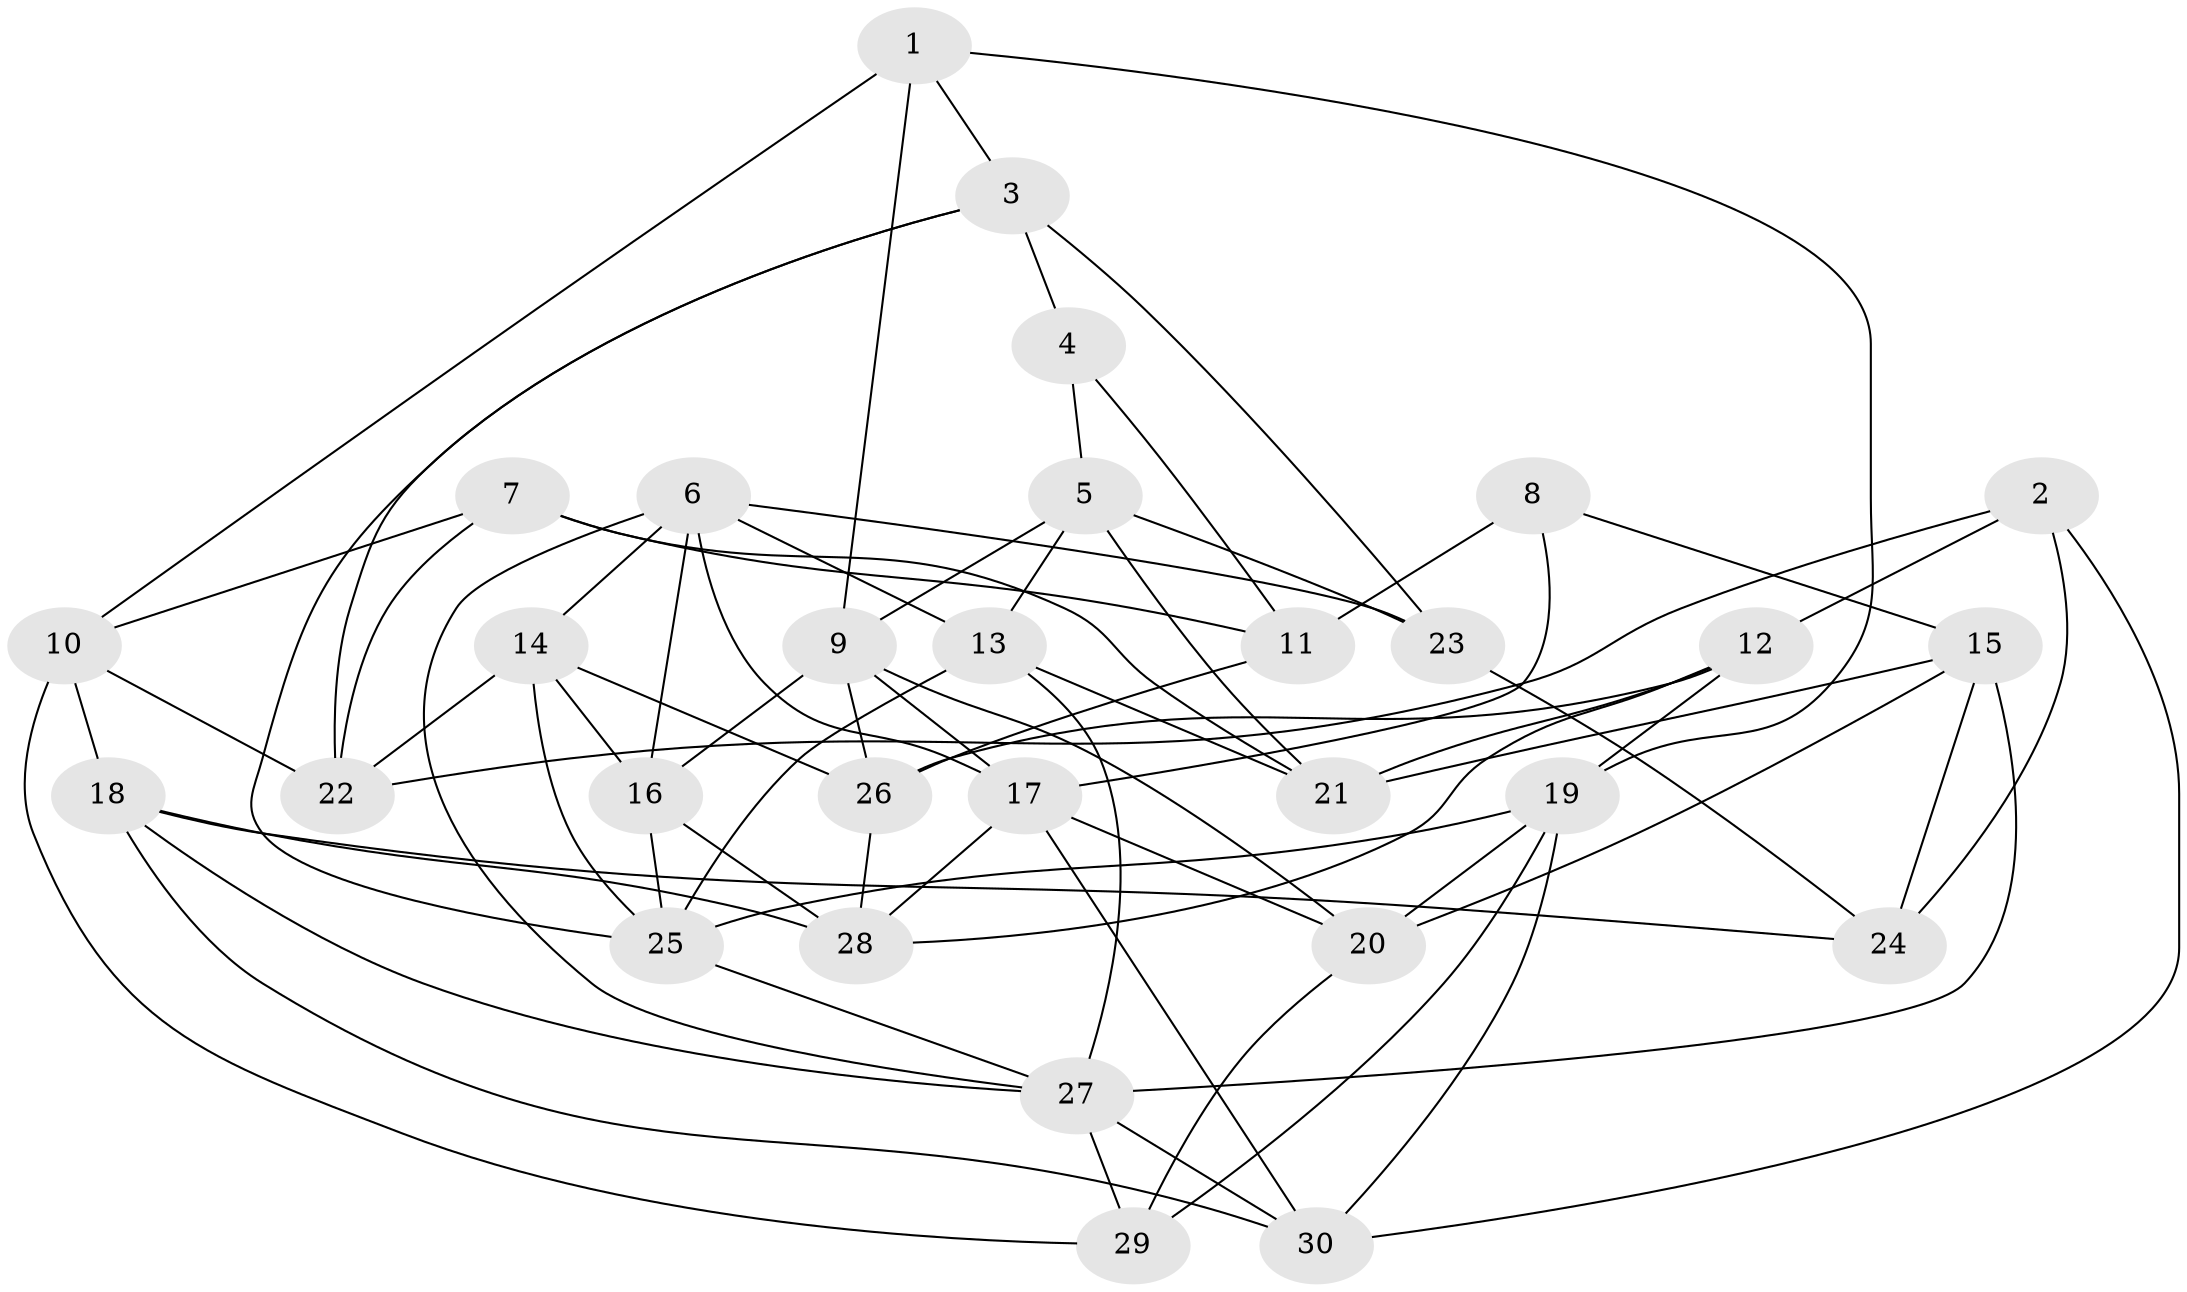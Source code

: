// original degree distribution, {4: 1.0}
// Generated by graph-tools (version 1.1) at 2025/38/03/04/25 23:38:19]
// undirected, 30 vertices, 73 edges
graph export_dot {
  node [color=gray90,style=filled];
  1;
  2;
  3;
  4;
  5;
  6;
  7;
  8;
  9;
  10;
  11;
  12;
  13;
  14;
  15;
  16;
  17;
  18;
  19;
  20;
  21;
  22;
  23;
  24;
  25;
  26;
  27;
  28;
  29;
  30;
  1 -- 3 [weight=1.0];
  1 -- 9 [weight=1.0];
  1 -- 10 [weight=1.0];
  1 -- 19 [weight=1.0];
  2 -- 12 [weight=1.0];
  2 -- 22 [weight=1.0];
  2 -- 24 [weight=1.0];
  2 -- 30 [weight=1.0];
  3 -- 4 [weight=2.0];
  3 -- 22 [weight=1.0];
  3 -- 23 [weight=1.0];
  3 -- 25 [weight=1.0];
  4 -- 5 [weight=1.0];
  4 -- 11 [weight=1.0];
  5 -- 9 [weight=1.0];
  5 -- 13 [weight=1.0];
  5 -- 21 [weight=1.0];
  5 -- 23 [weight=2.0];
  6 -- 13 [weight=1.0];
  6 -- 14 [weight=1.0];
  6 -- 16 [weight=1.0];
  6 -- 17 [weight=1.0];
  6 -- 23 [weight=1.0];
  6 -- 27 [weight=1.0];
  7 -- 10 [weight=1.0];
  7 -- 11 [weight=1.0];
  7 -- 21 [weight=1.0];
  7 -- 22 [weight=1.0];
  8 -- 11 [weight=2.0];
  8 -- 15 [weight=1.0];
  8 -- 17 [weight=1.0];
  9 -- 16 [weight=1.0];
  9 -- 17 [weight=1.0];
  9 -- 20 [weight=1.0];
  9 -- 26 [weight=1.0];
  10 -- 18 [weight=1.0];
  10 -- 22 [weight=1.0];
  10 -- 29 [weight=2.0];
  11 -- 26 [weight=2.0];
  12 -- 19 [weight=2.0];
  12 -- 21 [weight=1.0];
  12 -- 26 [weight=1.0];
  12 -- 28 [weight=1.0];
  13 -- 21 [weight=2.0];
  13 -- 25 [weight=1.0];
  13 -- 27 [weight=1.0];
  14 -- 16 [weight=1.0];
  14 -- 22 [weight=2.0];
  14 -- 25 [weight=1.0];
  14 -- 26 [weight=1.0];
  15 -- 20 [weight=1.0];
  15 -- 21 [weight=1.0];
  15 -- 24 [weight=2.0];
  15 -- 27 [weight=1.0];
  16 -- 25 [weight=2.0];
  16 -- 28 [weight=1.0];
  17 -- 20 [weight=1.0];
  17 -- 28 [weight=1.0];
  17 -- 30 [weight=1.0];
  18 -- 24 [weight=1.0];
  18 -- 27 [weight=1.0];
  18 -- 28 [weight=2.0];
  18 -- 30 [weight=1.0];
  19 -- 20 [weight=1.0];
  19 -- 25 [weight=2.0];
  19 -- 29 [weight=1.0];
  19 -- 30 [weight=1.0];
  20 -- 29 [weight=2.0];
  23 -- 24 [weight=2.0];
  25 -- 27 [weight=1.0];
  26 -- 28 [weight=1.0];
  27 -- 29 [weight=1.0];
  27 -- 30 [weight=2.0];
}
